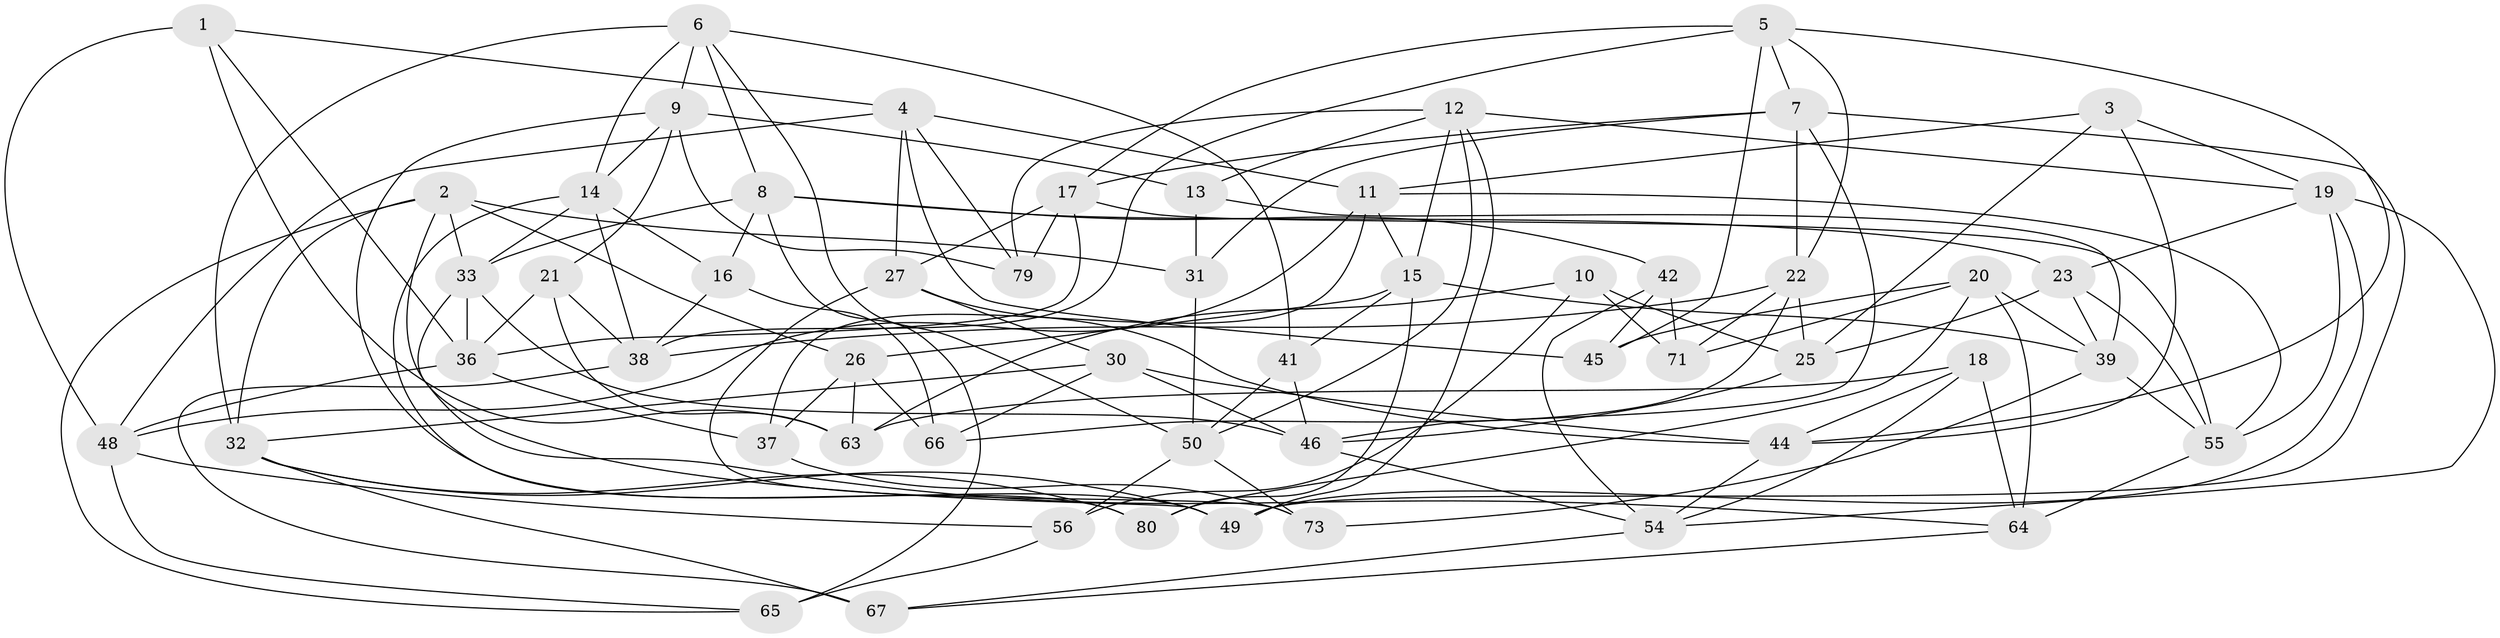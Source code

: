 // original degree distribution, {4: 1.0}
// Generated by graph-tools (version 1.1) at 2025/42/03/06/25 10:42:19]
// undirected, 54 vertices, 138 edges
graph export_dot {
graph [start="1"]
  node [color=gray90,style=filled];
  1;
  2 [super="+24"];
  3;
  4 [super="+82"];
  5 [super="+53"];
  6 [super="+81"];
  7 [super="+68"];
  8 [super="+62"];
  9 [super="+47"];
  10;
  11 [super="+52"];
  12 [super="+76"];
  13;
  14 [super="+75"];
  15 [super="+83"];
  16;
  17 [super="+43"];
  18;
  19 [super="+58"];
  20 [super="+51"];
  21;
  22 [super="+29"];
  23 [super="+28"];
  25 [super="+70"];
  26 [super="+34"];
  27 [super="+40"];
  30 [super="+77"];
  31;
  32 [super="+84"];
  33 [super="+35"];
  36 [super="+57"];
  37;
  38 [super="+78"];
  39 [super="+85"];
  41;
  42;
  44 [super="+87"];
  45;
  46 [super="+60"];
  48 [super="+72"];
  49 [super="+74"];
  50 [super="+59"];
  54 [super="+86"];
  55 [super="+61"];
  56;
  63 [super="+69"];
  64 [super="+88"];
  65;
  66;
  67;
  71;
  73;
  79;
  80;
  1 -- 48;
  1 -- 63;
  1 -- 36;
  1 -- 4;
  2 -- 64;
  2 -- 26;
  2 -- 65;
  2 -- 33;
  2 -- 31;
  2 -- 32;
  3 -- 11;
  3 -- 44;
  3 -- 25;
  3 -- 19;
  4 -- 45;
  4 -- 11;
  4 -- 48;
  4 -- 27;
  4 -- 79;
  5 -- 38;
  5 -- 22;
  5 -- 45;
  5 -- 44;
  5 -- 7;
  5 -- 17;
  6 -- 9;
  6 -- 32;
  6 -- 14;
  6 -- 8;
  6 -- 41;
  6 -- 50;
  7 -- 22;
  7 -- 31;
  7 -- 46;
  7 -- 49;
  7 -- 17;
  8 -- 16;
  8 -- 65;
  8 -- 23;
  8 -- 33;
  8 -- 42;
  9 -- 21;
  9 -- 13;
  9 -- 79;
  9 -- 14;
  9 -- 49;
  10 -- 63;
  10 -- 56;
  10 -- 71;
  10 -- 25;
  11 -- 37;
  11 -- 15;
  11 -- 48;
  11 -- 55;
  12 -- 13;
  12 -- 79;
  12 -- 15;
  12 -- 49;
  12 -- 50;
  12 -- 19;
  13 -- 31;
  13 -- 39;
  14 -- 16;
  14 -- 38;
  14 -- 80;
  14 -- 33;
  15 -- 80;
  15 -- 26;
  15 -- 39;
  15 -- 41;
  16 -- 38;
  16 -- 66;
  17 -- 79;
  17 -- 27;
  17 -- 55;
  17 -- 36;
  18 -- 44;
  18 -- 63;
  18 -- 54;
  18 -- 64;
  19 -- 54;
  19 -- 23;
  19 -- 55;
  19 -- 49;
  20 -- 71;
  20 -- 45;
  20 -- 80;
  20 -- 39;
  20 -- 64 [weight=2];
  21 -- 36;
  21 -- 38;
  21 -- 63;
  22 -- 71;
  22 -- 66;
  22 -- 38;
  22 -- 25;
  23 -- 55;
  23 -- 39;
  23 -- 25 [weight=2];
  25 -- 46;
  26 -- 63 [weight=2];
  26 -- 37;
  26 -- 66;
  27 -- 73;
  27 -- 30 [weight=2];
  27 -- 44;
  30 -- 32;
  30 -- 46;
  30 -- 66;
  30 -- 44;
  31 -- 50;
  32 -- 67;
  32 -- 49;
  32 -- 80;
  33 -- 36;
  33 -- 46;
  33 -- 49;
  36 -- 48;
  36 -- 37;
  37 -- 73;
  38 -- 67;
  39 -- 73;
  39 -- 55;
  41 -- 50;
  41 -- 46;
  42 -- 71;
  42 -- 45;
  42 -- 54;
  44 -- 54;
  46 -- 54;
  48 -- 56;
  48 -- 65;
  50 -- 73;
  50 -- 56;
  54 -- 67;
  55 -- 64;
  56 -- 65;
  64 -- 67;
}
